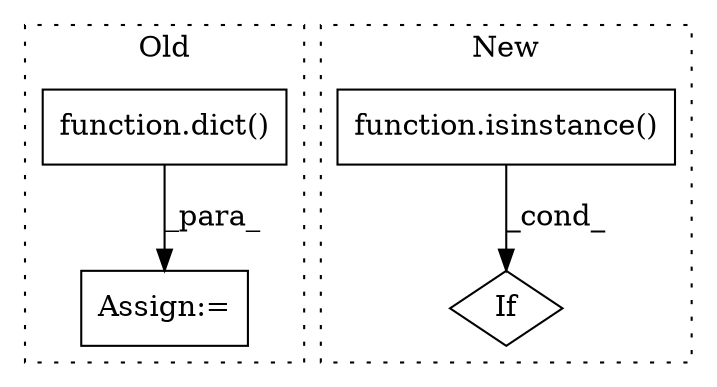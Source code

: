 digraph G {
subgraph cluster0 {
1 [label="function.dict()" a="75" s="605" l="6" shape="box"];
3 [label="Assign:=" a="68" s="602" l="3" shape="box"];
label = "Old";
style="dotted";
}
subgraph cluster1 {
2 [label="function.isinstance()" a="75" s="1104,1131" l="11,1" shape="box"];
4 [label="If" a="96" s="1104" l="0" shape="diamond"];
label = "New";
style="dotted";
}
1 -> 3 [label="_para_"];
2 -> 4 [label="_cond_"];
}
